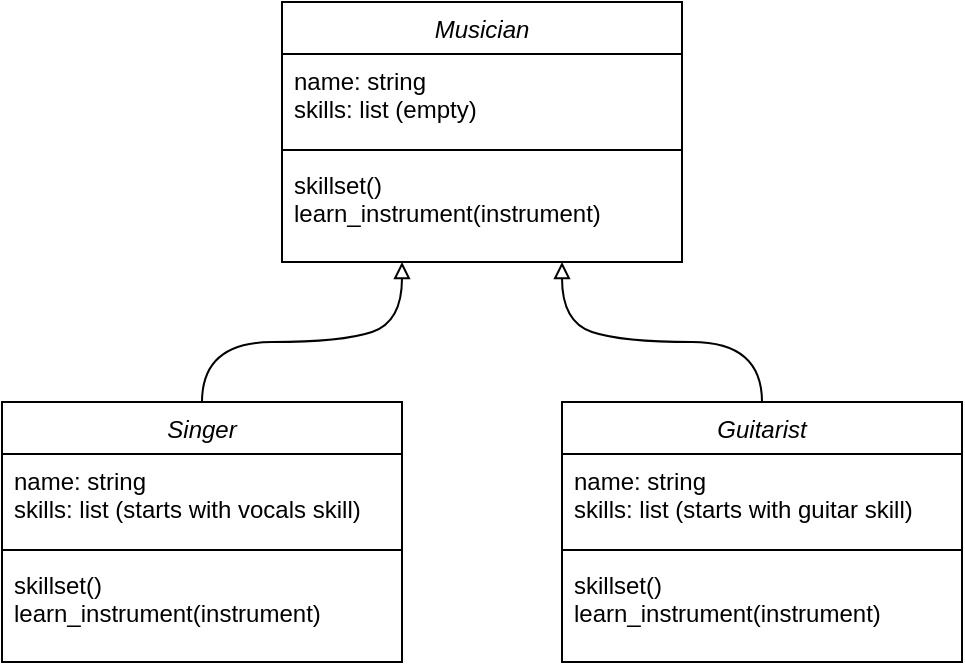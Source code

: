 <mxfile version="16.5.1" type="device"><diagram id="C5RBs43oDa-KdzZeNtuy" name="Page-1"><mxGraphModel dx="657" dy="478" grid="1" gridSize="10" guides="1" tooltips="1" connect="1" arrows="1" fold="1" page="1" pageScale="1" pageWidth="827" pageHeight="1169" math="0" shadow="0"><root><mxCell id="WIyWlLk6GJQsqaUBKTNV-0"/><mxCell id="WIyWlLk6GJQsqaUBKTNV-1" parent="WIyWlLk6GJQsqaUBKTNV-0"/><mxCell id="zkfFHV4jXpPFQw0GAbJ--0" value="Musician" style="swimlane;fontStyle=2;align=center;verticalAlign=top;childLayout=stackLayout;horizontal=1;startSize=26;horizontalStack=0;resizeParent=1;resizeLast=0;collapsible=1;marginBottom=0;rounded=0;shadow=0;strokeWidth=1;" parent="WIyWlLk6GJQsqaUBKTNV-1" vertex="1"><mxGeometry x="340" y="40" width="200" height="130" as="geometry"><mxRectangle x="230" y="140" width="160" height="26" as="alternateBounds"/></mxGeometry></mxCell><mxCell id="zkfFHV4jXpPFQw0GAbJ--1" value="name: string&#10;skills: list (empty)" style="text;align=left;verticalAlign=top;spacingLeft=4;spacingRight=4;overflow=hidden;rotatable=0;points=[[0,0.5],[1,0.5]];portConstraint=eastwest;" parent="zkfFHV4jXpPFQw0GAbJ--0" vertex="1"><mxGeometry y="26" width="200" height="44" as="geometry"/></mxCell><mxCell id="zkfFHV4jXpPFQw0GAbJ--4" value="" style="line;html=1;strokeWidth=1;align=left;verticalAlign=middle;spacingTop=-1;spacingLeft=3;spacingRight=3;rotatable=0;labelPosition=right;points=[];portConstraint=eastwest;" parent="zkfFHV4jXpPFQw0GAbJ--0" vertex="1"><mxGeometry y="70" width="200" height="8" as="geometry"/></mxCell><mxCell id="zkfFHV4jXpPFQw0GAbJ--5" value="skillset()&#10;learn_instrument(instrument)" style="text;align=left;verticalAlign=top;spacingLeft=4;spacingRight=4;overflow=hidden;rotatable=0;points=[[0,0.5],[1,0.5]];portConstraint=eastwest;" parent="zkfFHV4jXpPFQw0GAbJ--0" vertex="1"><mxGeometry y="78" width="200" height="42" as="geometry"/></mxCell><mxCell id="tydotA__ddELv00FC8Ig-13" value="" style="curved=1;endArrow=block;html=1;rounded=0;endFill=0;exitX=0.5;exitY=0;exitDx=0;exitDy=0;strokeWidth=1;" parent="WIyWlLk6GJQsqaUBKTNV-1" edge="1"><mxGeometry width="50" height="50" relative="1" as="geometry"><mxPoint x="300" y="240" as="sourcePoint"/><mxPoint x="400" y="170" as="targetPoint"/><Array as="points"><mxPoint x="300" y="210"/><mxPoint x="370" y="210"/><mxPoint x="400" y="200"/></Array></mxGeometry></mxCell><mxCell id="tydotA__ddELv00FC8Ig-15" value="" style="curved=1;endArrow=block;html=1;rounded=0;endFill=0;exitX=0.5;exitY=0;exitDx=0;exitDy=0;strokeWidth=1;" parent="WIyWlLk6GJQsqaUBKTNV-1" edge="1"><mxGeometry width="50" height="50" relative="1" as="geometry"><mxPoint x="580" y="240" as="sourcePoint"/><mxPoint x="480" y="170" as="targetPoint"/><Array as="points"><mxPoint x="580" y="210"/><mxPoint x="510" y="210"/><mxPoint x="480" y="200"/></Array></mxGeometry></mxCell><mxCell id="4R5P2lEXMJofHvUTelM5-1" value="Singer" style="swimlane;fontStyle=2;align=center;verticalAlign=top;childLayout=stackLayout;horizontal=1;startSize=26;horizontalStack=0;resizeParent=1;resizeLast=0;collapsible=1;marginBottom=0;rounded=0;shadow=0;strokeWidth=1;" parent="WIyWlLk6GJQsqaUBKTNV-1" vertex="1"><mxGeometry x="200" y="240" width="200" height="130" as="geometry"><mxRectangle x="230" y="140" width="160" height="26" as="alternateBounds"/></mxGeometry></mxCell><mxCell id="4R5P2lEXMJofHvUTelM5-2" value="name: string&#10;skills: list (starts with vocals skill)" style="text;align=left;verticalAlign=top;spacingLeft=4;spacingRight=4;overflow=hidden;rotatable=0;points=[[0,0.5],[1,0.5]];portConstraint=eastwest;" parent="4R5P2lEXMJofHvUTelM5-1" vertex="1"><mxGeometry y="26" width="200" height="44" as="geometry"/></mxCell><mxCell id="4R5P2lEXMJofHvUTelM5-3" value="" style="line;html=1;strokeWidth=1;align=left;verticalAlign=middle;spacingTop=-1;spacingLeft=3;spacingRight=3;rotatable=0;labelPosition=right;points=[];portConstraint=eastwest;" parent="4R5P2lEXMJofHvUTelM5-1" vertex="1"><mxGeometry y="70" width="200" height="8" as="geometry"/></mxCell><mxCell id="zubmbxg3nfxjyBgifg6X-0" value="skillset()&#10;learn_instrument(instrument)" style="text;align=left;verticalAlign=top;spacingLeft=4;spacingRight=4;overflow=hidden;rotatable=0;points=[[0,0.5],[1,0.5]];portConstraint=eastwest;" vertex="1" parent="4R5P2lEXMJofHvUTelM5-1"><mxGeometry y="78" width="200" height="42" as="geometry"/></mxCell><mxCell id="4R5P2lEXMJofHvUTelM5-5" value="Guitarist" style="swimlane;fontStyle=2;align=center;verticalAlign=top;childLayout=stackLayout;horizontal=1;startSize=26;horizontalStack=0;resizeParent=1;resizeLast=0;collapsible=1;marginBottom=0;rounded=0;shadow=0;strokeWidth=1;" parent="WIyWlLk6GJQsqaUBKTNV-1" vertex="1"><mxGeometry x="480" y="240" width="200" height="130" as="geometry"><mxRectangle x="230" y="140" width="160" height="26" as="alternateBounds"/></mxGeometry></mxCell><mxCell id="4R5P2lEXMJofHvUTelM5-6" value="name: string&#10;skills: list (starts with guitar skill)" style="text;align=left;verticalAlign=top;spacingLeft=4;spacingRight=4;overflow=hidden;rotatable=0;points=[[0,0.5],[1,0.5]];portConstraint=eastwest;" parent="4R5P2lEXMJofHvUTelM5-5" vertex="1"><mxGeometry y="26" width="200" height="44" as="geometry"/></mxCell><mxCell id="4R5P2lEXMJofHvUTelM5-7" value="" style="line;html=1;strokeWidth=1;align=left;verticalAlign=middle;spacingTop=-1;spacingLeft=3;spacingRight=3;rotatable=0;labelPosition=right;points=[];portConstraint=eastwest;" parent="4R5P2lEXMJofHvUTelM5-5" vertex="1"><mxGeometry y="70" width="200" height="8" as="geometry"/></mxCell><mxCell id="zubmbxg3nfxjyBgifg6X-1" value="skillset()&#10;learn_instrument(instrument)" style="text;align=left;verticalAlign=top;spacingLeft=4;spacingRight=4;overflow=hidden;rotatable=0;points=[[0,0.5],[1,0.5]];portConstraint=eastwest;" vertex="1" parent="4R5P2lEXMJofHvUTelM5-5"><mxGeometry y="78" width="200" height="42" as="geometry"/></mxCell></root></mxGraphModel></diagram></mxfile>